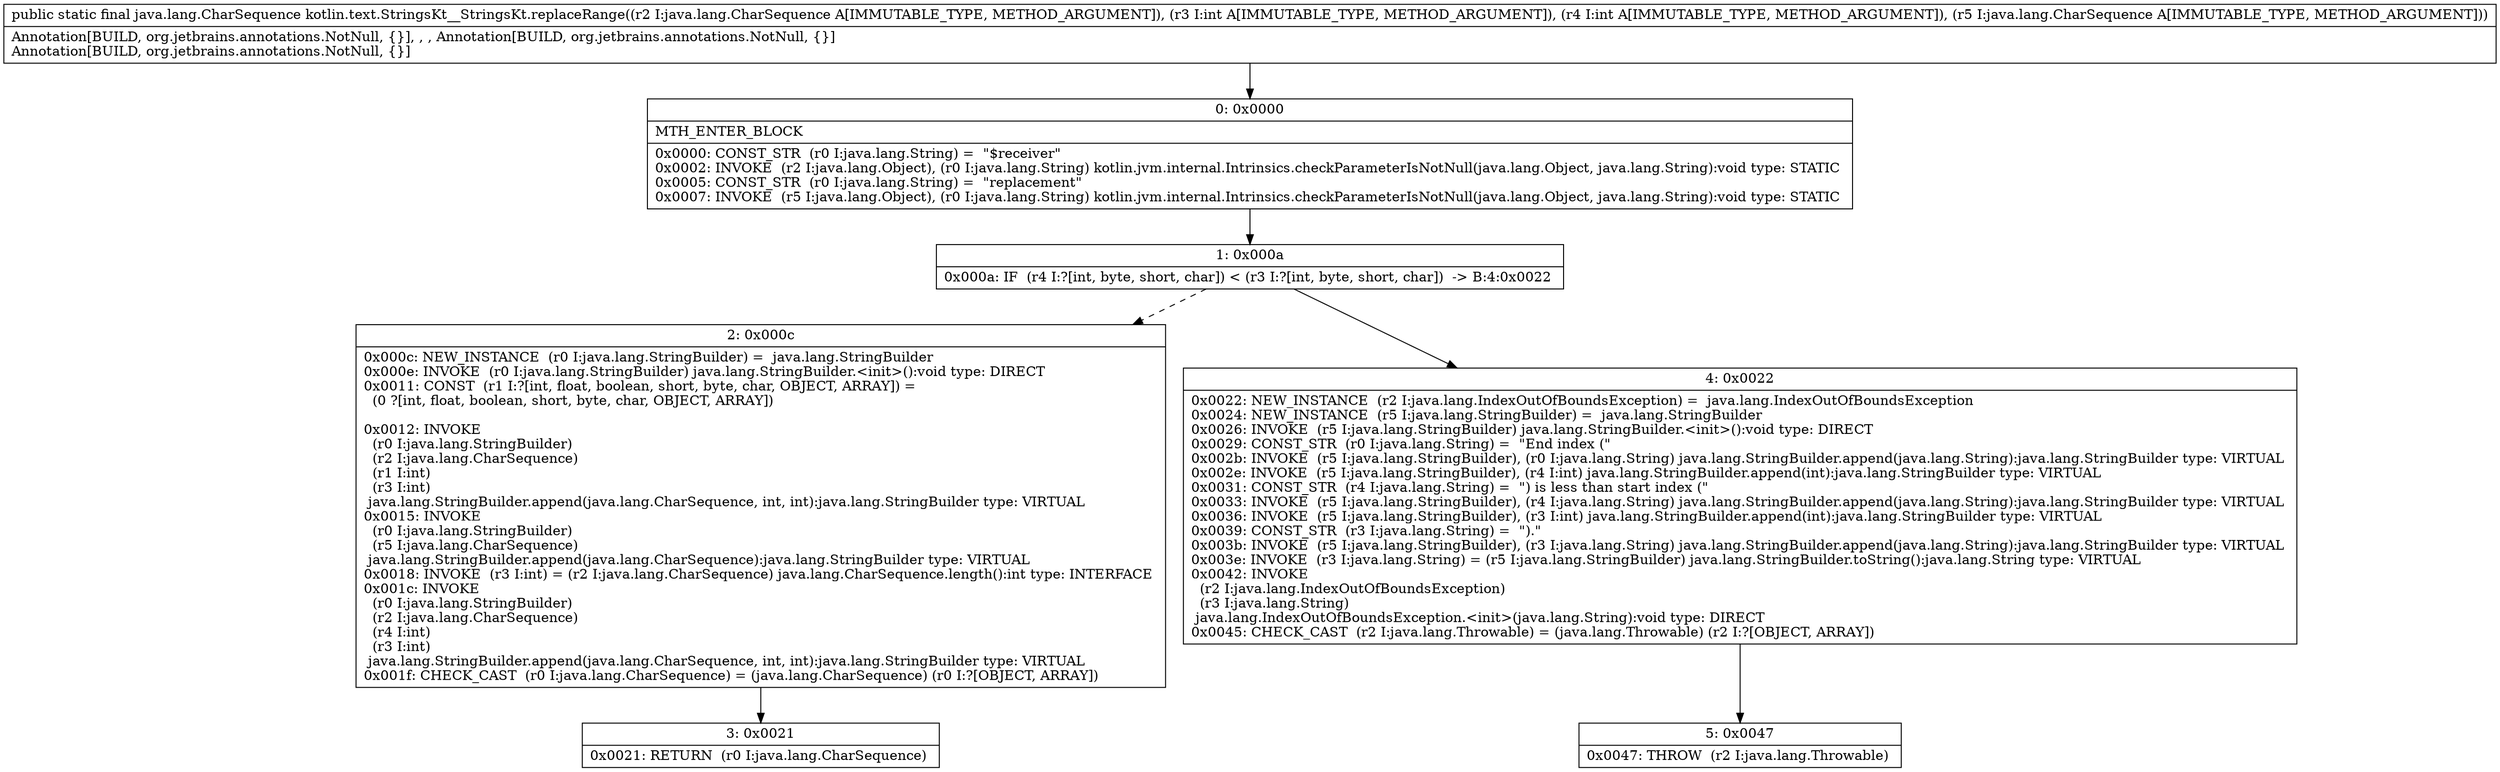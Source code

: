 digraph "CFG forkotlin.text.StringsKt__StringsKt.replaceRange(Ljava\/lang\/CharSequence;IILjava\/lang\/CharSequence;)Ljava\/lang\/CharSequence;" {
Node_0 [shape=record,label="{0\:\ 0x0000|MTH_ENTER_BLOCK\l|0x0000: CONST_STR  (r0 I:java.lang.String) =  \"$receiver\" \l0x0002: INVOKE  (r2 I:java.lang.Object), (r0 I:java.lang.String) kotlin.jvm.internal.Intrinsics.checkParameterIsNotNull(java.lang.Object, java.lang.String):void type: STATIC \l0x0005: CONST_STR  (r0 I:java.lang.String) =  \"replacement\" \l0x0007: INVOKE  (r5 I:java.lang.Object), (r0 I:java.lang.String) kotlin.jvm.internal.Intrinsics.checkParameterIsNotNull(java.lang.Object, java.lang.String):void type: STATIC \l}"];
Node_1 [shape=record,label="{1\:\ 0x000a|0x000a: IF  (r4 I:?[int, byte, short, char]) \< (r3 I:?[int, byte, short, char])  \-\> B:4:0x0022 \l}"];
Node_2 [shape=record,label="{2\:\ 0x000c|0x000c: NEW_INSTANCE  (r0 I:java.lang.StringBuilder) =  java.lang.StringBuilder \l0x000e: INVOKE  (r0 I:java.lang.StringBuilder) java.lang.StringBuilder.\<init\>():void type: DIRECT \l0x0011: CONST  (r1 I:?[int, float, boolean, short, byte, char, OBJECT, ARRAY]) = \l  (0 ?[int, float, boolean, short, byte, char, OBJECT, ARRAY])\l \l0x0012: INVOKE  \l  (r0 I:java.lang.StringBuilder)\l  (r2 I:java.lang.CharSequence)\l  (r1 I:int)\l  (r3 I:int)\l java.lang.StringBuilder.append(java.lang.CharSequence, int, int):java.lang.StringBuilder type: VIRTUAL \l0x0015: INVOKE  \l  (r0 I:java.lang.StringBuilder)\l  (r5 I:java.lang.CharSequence)\l java.lang.StringBuilder.append(java.lang.CharSequence):java.lang.StringBuilder type: VIRTUAL \l0x0018: INVOKE  (r3 I:int) = (r2 I:java.lang.CharSequence) java.lang.CharSequence.length():int type: INTERFACE \l0x001c: INVOKE  \l  (r0 I:java.lang.StringBuilder)\l  (r2 I:java.lang.CharSequence)\l  (r4 I:int)\l  (r3 I:int)\l java.lang.StringBuilder.append(java.lang.CharSequence, int, int):java.lang.StringBuilder type: VIRTUAL \l0x001f: CHECK_CAST  (r0 I:java.lang.CharSequence) = (java.lang.CharSequence) (r0 I:?[OBJECT, ARRAY]) \l}"];
Node_3 [shape=record,label="{3\:\ 0x0021|0x0021: RETURN  (r0 I:java.lang.CharSequence) \l}"];
Node_4 [shape=record,label="{4\:\ 0x0022|0x0022: NEW_INSTANCE  (r2 I:java.lang.IndexOutOfBoundsException) =  java.lang.IndexOutOfBoundsException \l0x0024: NEW_INSTANCE  (r5 I:java.lang.StringBuilder) =  java.lang.StringBuilder \l0x0026: INVOKE  (r5 I:java.lang.StringBuilder) java.lang.StringBuilder.\<init\>():void type: DIRECT \l0x0029: CONST_STR  (r0 I:java.lang.String) =  \"End index (\" \l0x002b: INVOKE  (r5 I:java.lang.StringBuilder), (r0 I:java.lang.String) java.lang.StringBuilder.append(java.lang.String):java.lang.StringBuilder type: VIRTUAL \l0x002e: INVOKE  (r5 I:java.lang.StringBuilder), (r4 I:int) java.lang.StringBuilder.append(int):java.lang.StringBuilder type: VIRTUAL \l0x0031: CONST_STR  (r4 I:java.lang.String) =  \") is less than start index (\" \l0x0033: INVOKE  (r5 I:java.lang.StringBuilder), (r4 I:java.lang.String) java.lang.StringBuilder.append(java.lang.String):java.lang.StringBuilder type: VIRTUAL \l0x0036: INVOKE  (r5 I:java.lang.StringBuilder), (r3 I:int) java.lang.StringBuilder.append(int):java.lang.StringBuilder type: VIRTUAL \l0x0039: CONST_STR  (r3 I:java.lang.String) =  \").\" \l0x003b: INVOKE  (r5 I:java.lang.StringBuilder), (r3 I:java.lang.String) java.lang.StringBuilder.append(java.lang.String):java.lang.StringBuilder type: VIRTUAL \l0x003e: INVOKE  (r3 I:java.lang.String) = (r5 I:java.lang.StringBuilder) java.lang.StringBuilder.toString():java.lang.String type: VIRTUAL \l0x0042: INVOKE  \l  (r2 I:java.lang.IndexOutOfBoundsException)\l  (r3 I:java.lang.String)\l java.lang.IndexOutOfBoundsException.\<init\>(java.lang.String):void type: DIRECT \l0x0045: CHECK_CAST  (r2 I:java.lang.Throwable) = (java.lang.Throwable) (r2 I:?[OBJECT, ARRAY]) \l}"];
Node_5 [shape=record,label="{5\:\ 0x0047|0x0047: THROW  (r2 I:java.lang.Throwable) \l}"];
MethodNode[shape=record,label="{public static final java.lang.CharSequence kotlin.text.StringsKt__StringsKt.replaceRange((r2 I:java.lang.CharSequence A[IMMUTABLE_TYPE, METHOD_ARGUMENT]), (r3 I:int A[IMMUTABLE_TYPE, METHOD_ARGUMENT]), (r4 I:int A[IMMUTABLE_TYPE, METHOD_ARGUMENT]), (r5 I:java.lang.CharSequence A[IMMUTABLE_TYPE, METHOD_ARGUMENT]))  | Annotation[BUILD, org.jetbrains.annotations.NotNull, \{\}], , , Annotation[BUILD, org.jetbrains.annotations.NotNull, \{\}]\lAnnotation[BUILD, org.jetbrains.annotations.NotNull, \{\}]\l}"];
MethodNode -> Node_0;
Node_0 -> Node_1;
Node_1 -> Node_2[style=dashed];
Node_1 -> Node_4;
Node_2 -> Node_3;
Node_4 -> Node_5;
}

